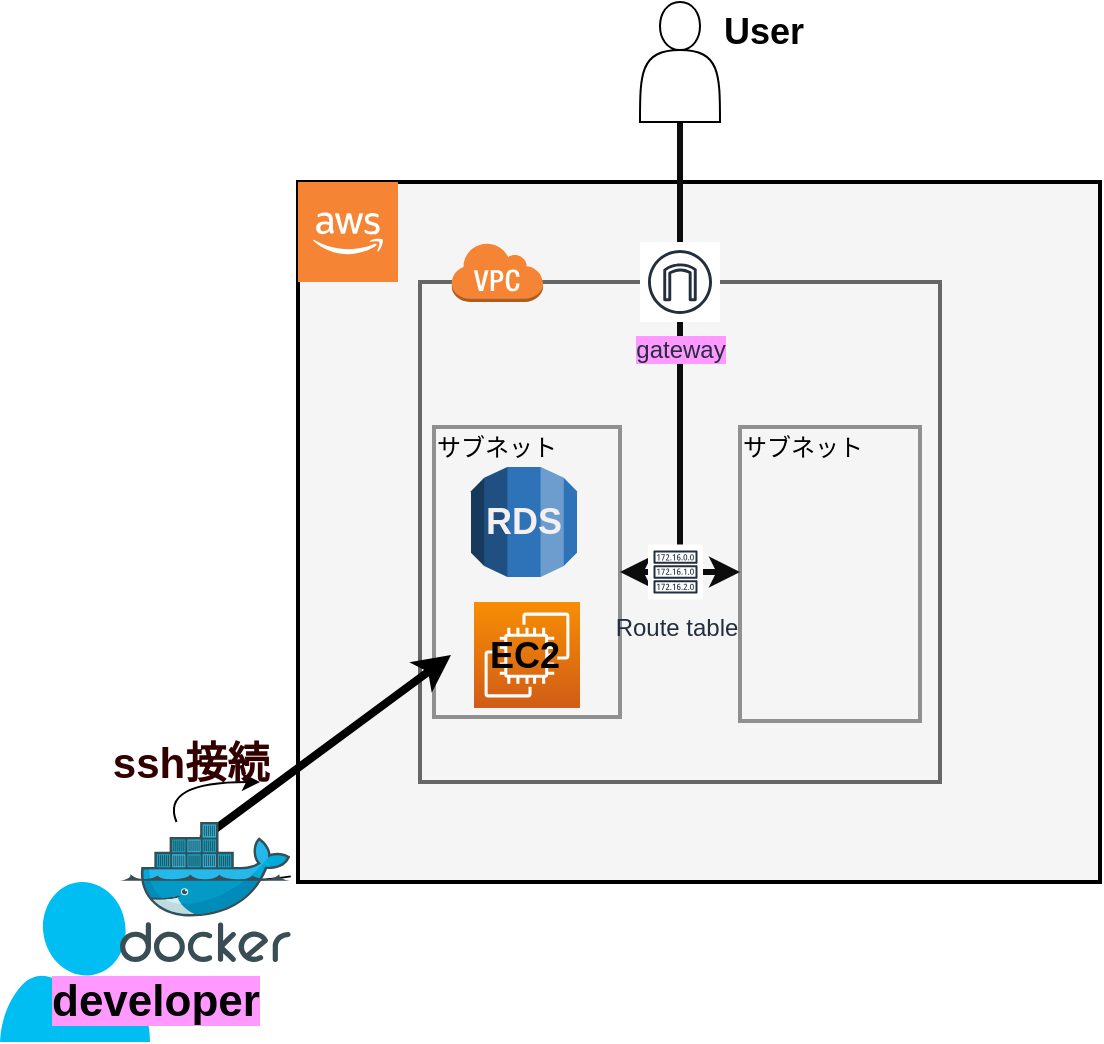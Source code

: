 <mxfile>
    <diagram id="_G0xx6pigjN42j6tCMDQ" name="ページ1">
        <mxGraphModel dx="839" dy="544" grid="1" gridSize="10" guides="1" tooltips="1" connect="1" arrows="1" fold="1" page="1" pageScale="1" pageWidth="827" pageHeight="1169" background="#ffffff" math="0" shadow="0">
            <root>
                <mxCell id="0"/>
                <mxCell id="1" parent="0"/>
                <mxCell id="2" value="" style="rounded=0;whiteSpace=wrap;html=1;fillColor=#f5f5f5;fontColor=#333333;strokeColor=#000000;strokeWidth=2;" parent="1" vertex="1">
                    <mxGeometry x="239" y="140" width="401" height="350" as="geometry"/>
                </mxCell>
                <mxCell id="4" value="" style="rounded=0;whiteSpace=wrap;html=1;strokeColor=#666666;strokeWidth=2;fillColor=#f5f5f5;fontColor=#333333;" parent="1" vertex="1">
                    <mxGeometry x="300" y="190" width="260" height="250" as="geometry"/>
                </mxCell>
                <mxCell id="3" value="" style="outlineConnect=0;dashed=0;verticalLabelPosition=bottom;verticalAlign=top;align=center;html=1;shape=mxgraph.aws3.cloud_2;fillColor=#F58534;gradientColor=none;strokeColor=#000000;strokeWidth=2;" parent="1" vertex="1">
                    <mxGeometry x="239" y="140" width="50" height="50" as="geometry"/>
                </mxCell>
                <mxCell id="G6akz1HMbs0-0mWIFRtQ-4" value="" style="outlineConnect=0;dashed=0;verticalLabelPosition=bottom;verticalAlign=top;align=center;html=1;shape=mxgraph.aws3.virtual_private_cloud;fillColor=#F58534;gradientColor=none;strokeColor=#000000;strokeWidth=2;" parent="1" vertex="1">
                    <mxGeometry x="315.5" y="170" width="46" height="30" as="geometry"/>
                </mxCell>
                <mxCell id="G6akz1HMbs0-0mWIFRtQ-5" value="" style="rounded=0;whiteSpace=wrap;html=1;strokeWidth=2;opacity=70;fillColor=#f5f5f5;fontColor=#333333;strokeColor=#666666;" parent="1" vertex="1">
                    <mxGeometry x="307" y="262.5" width="93" height="145" as="geometry"/>
                </mxCell>
                <mxCell id="G6akz1HMbs0-0mWIFRtQ-6" value="" style="rounded=0;whiteSpace=wrap;html=1;strokeColor=#666666;strokeWidth=2;opacity=70;fillColor=#f5f5f5;fontColor=#333333;" parent="1" vertex="1">
                    <mxGeometry x="460" y="262.5" width="90" height="147" as="geometry"/>
                </mxCell>
                <mxCell id="G6akz1HMbs0-0mWIFRtQ-8" value="サブネット" style="text;html=1;strokeColor=none;fillColor=none;align=center;verticalAlign=middle;whiteSpace=wrap;rounded=0;strokeWidth=2;opacity=70;fontColor=#000000;" parent="1" vertex="1">
                    <mxGeometry x="307" y="262.5" width="63" height="20" as="geometry"/>
                </mxCell>
                <mxCell id="G6akz1HMbs0-0mWIFRtQ-10" value="サブネット" style="text;html=1;strokeColor=none;fillColor=none;align=center;verticalAlign=middle;whiteSpace=wrap;rounded=0;strokeWidth=2;opacity=70;fontColor=#000000;" parent="1" vertex="1">
                    <mxGeometry x="460" y="262.5" width="63" height="20" as="geometry"/>
                </mxCell>
                <mxCell id="G6akz1HMbs0-0mWIFRtQ-11" value="" style="sketch=0;points=[[0,0,0],[0.25,0,0],[0.5,0,0],[0.75,0,0],[1,0,0],[0,1,0],[0.25,1,0],[0.5,1,0],[0.75,1,0],[1,1,0],[0,0.25,0],[0,0.5,0],[0,0.75,0],[1,0.25,0],[1,0.5,0],[1,0.75,0]];outlineConnect=0;fontColor=#232F3E;gradientColor=#F78E04;gradientDirection=north;fillColor=#D05C17;strokeColor=#ffffff;dashed=0;verticalLabelPosition=bottom;verticalAlign=top;align=center;html=1;fontSize=12;fontStyle=0;aspect=fixed;shape=mxgraph.aws4.resourceIcon;resIcon=mxgraph.aws4.ec2;strokeWidth=2;" parent="1" vertex="1">
                    <mxGeometry x="327" y="350" width="53" height="53" as="geometry"/>
                </mxCell>
                <mxCell id="G6akz1HMbs0-0mWIFRtQ-13" value="" style="curved=1;endArrow=classic;html=1;fontColor=#000000;startArrow=none;" parent="1" source="G6akz1HMbs0-0mWIFRtQ-18" edge="1">
                    <mxGeometry width="50" height="50" relative="1" as="geometry">
                        <mxPoint x="170" y="490" as="sourcePoint"/>
                        <mxPoint x="220" y="440" as="targetPoint"/>
                        <Array as="points">
                            <mxPoint x="170" y="440"/>
                        </Array>
                    </mxGeometry>
                </mxCell>
                <mxCell id="G6akz1HMbs0-0mWIFRtQ-23" value="" style="verticalLabelPosition=bottom;html=1;verticalAlign=top;align=center;strokeColor=none;fillColor=#00BEF2;shape=mxgraph.azure.user;strokeWidth=2;fontSize=22;fontColor=#000000;" parent="1" vertex="1">
                    <mxGeometry x="90" y="490" width="75" height="80" as="geometry"/>
                </mxCell>
                <mxCell id="G6akz1HMbs0-0mWIFRtQ-15" value="" style="endArrow=classic;html=1;strokeColor=#000000;fontColor=#000000;strokeWidth=4;entryX=0;entryY=0.5;entryDx=0;entryDy=0;" parent="1" target="5" edge="1">
                    <mxGeometry width="50" height="50" relative="1" as="geometry">
                        <mxPoint x="190.89" y="468.5" as="sourcePoint"/>
                        <mxPoint x="191" y="370" as="targetPoint"/>
                        <Array as="points"/>
                    </mxGeometry>
                </mxCell>
                <mxCell id="G6akz1HMbs0-0mWIFRtQ-16" value="&lt;font style=&quot;font-size: 22px;&quot;&gt;&lt;b style=&quot;background-color: rgb(255, 153, 255);&quot;&gt;developer&lt;/b&gt;&lt;/font&gt;" style="text;strokeColor=none;fillColor=none;align=left;verticalAlign=middle;spacingLeft=4;spacingRight=4;overflow=hidden;points=[[0,0.5],[1,0.5]];portConstraint=eastwest;rotatable=0;whiteSpace=wrap;html=1;strokeWidth=2;fontColor=#000000;" parent="1" vertex="1">
                    <mxGeometry x="110" y="530" width="125" height="40" as="geometry"/>
                </mxCell>
                <mxCell id="G6akz1HMbs0-0mWIFRtQ-22" value="" style="curved=1;endArrow=none;html=1;fontColor=#000000;" parent="1" target="G6akz1HMbs0-0mWIFRtQ-18" edge="1">
                    <mxGeometry width="50" height="50" relative="1" as="geometry">
                        <mxPoint x="170" y="490" as="sourcePoint"/>
                        <mxPoint x="220" y="440" as="targetPoint"/>
                        <Array as="points">
                            <mxPoint x="220" y="490"/>
                        </Array>
                    </mxGeometry>
                </mxCell>
                <mxCell id="G6akz1HMbs0-0mWIFRtQ-18" value="" style="sketch=0;aspect=fixed;html=1;points=[];align=center;image;fontSize=12;image=img/lib/mscae/Docker.svg;strokeColor=#000000;strokeWidth=2;fontColor=#000000;" parent="1" vertex="1">
                    <mxGeometry x="150" y="460" width="85.37" height="70" as="geometry"/>
                </mxCell>
                <mxCell id="5" value="&lt;span style=&quot;font-size: 18px;&quot;&gt;&lt;b style=&quot;&quot;&gt;&lt;font color=&quot;#030303&quot;&gt;EC2&lt;/font&gt;&lt;/b&gt;&lt;/span&gt;" style="text;html=1;strokeColor=none;fillColor=none;align=center;verticalAlign=middle;whiteSpace=wrap;rounded=0;strokeWidth=1;" parent="1" vertex="1">
                    <mxGeometry x="315.5" y="355.75" width="73" height="41.5" as="geometry"/>
                </mxCell>
                <mxCell id="6" value="" style="outlineConnect=0;dashed=0;verticalLabelPosition=bottom;verticalAlign=top;align=center;html=1;shape=mxgraph.aws3.rds;fillColor=#2E73B8;gradientColor=none;labelBackgroundColor=none;strokeWidth=1;fontFamily=Helvetica;fontSize=18;fontColor=#000000;" parent="1" vertex="1">
                    <mxGeometry x="325.5" y="282.5" width="53" height="55" as="geometry"/>
                </mxCell>
                <mxCell id="7" value="&lt;b&gt;&lt;font color=&quot;#f4f0f0&quot;&gt;RDS&lt;/font&gt;&lt;/b&gt;" style="text;html=1;strokeColor=none;fillColor=none;align=center;verticalAlign=middle;whiteSpace=wrap;rounded=0;labelBackgroundColor=none;strokeWidth=1;fontFamily=Helvetica;fontSize=18;fontColor=#000000;" parent="1" vertex="1">
                    <mxGeometry x="322" y="295" width="60" height="30" as="geometry"/>
                </mxCell>
                <mxCell id="9" value="" style="endArrow=classic;startArrow=none;html=1;strokeColor=#0d0c0c;strokeWidth=3;fontFamily=Helvetica;fontSize=18;fontColor=#030303;exitX=1;exitY=0.5;exitDx=0;exitDy=0;" parent="1" source="12" edge="1">
                    <mxGeometry width="50" height="50" relative="1" as="geometry">
                        <mxPoint x="420" y="380" as="sourcePoint"/>
                        <mxPoint x="460" y="335" as="targetPoint"/>
                    </mxGeometry>
                </mxCell>
                <mxCell id="11" value="" style="endArrow=classic;html=1;strokeColor=#0d0c0c;strokeWidth=3;fontFamily=Helvetica;fontSize=18;fontColor=#030303;" parent="1" edge="1">
                    <mxGeometry width="50" height="50" relative="1" as="geometry">
                        <mxPoint x="430" y="330" as="sourcePoint"/>
                        <mxPoint x="430" y="90" as="targetPoint"/>
                    </mxGeometry>
                </mxCell>
                <mxCell id="G6akz1HMbs0-0mWIFRtQ-24" value="gateway" style="sketch=0;outlineConnect=0;fontColor=#232F3E;gradientColor=none;strokeColor=#232F3E;fillColor=#ffffff;dashed=0;verticalLabelPosition=bottom;verticalAlign=top;align=center;html=1;fontSize=12;fontStyle=0;aspect=fixed;shape=mxgraph.aws4.resourceIcon;resIcon=mxgraph.aws4.internet_gateway;labelBackgroundColor=#FF99FF;strokeWidth=2;" parent="1" vertex="1">
                    <mxGeometry x="410" y="170" width="40" height="40" as="geometry"/>
                </mxCell>
                <mxCell id="13" value="" style="endArrow=none;startArrow=classic;html=1;strokeColor=#0d0c0c;strokeWidth=3;fontFamily=Helvetica;fontSize=18;fontColor=#030303;exitX=1;exitY=0.5;exitDx=0;exitDy=0;" parent="1" source="G6akz1HMbs0-0mWIFRtQ-5" target="12" edge="1">
                    <mxGeometry width="50" height="50" relative="1" as="geometry">
                        <mxPoint x="400.0" y="335.0" as="sourcePoint"/>
                        <mxPoint x="460.0" y="335.0" as="targetPoint"/>
                    </mxGeometry>
                </mxCell>
                <mxCell id="12" value="Route table" style="sketch=0;outlineConnect=0;fontColor=#232F3E;gradientColor=none;strokeColor=#232F3E;fillColor=#ffffff;dashed=0;verticalLabelPosition=bottom;verticalAlign=top;align=center;html=1;fontSize=12;fontStyle=0;aspect=fixed;shape=mxgraph.aws4.resourceIcon;resIcon=mxgraph.aws4.route_table;labelBackgroundColor=none;strokeWidth=1;fontFamily=Helvetica;" parent="1" vertex="1">
                    <mxGeometry x="414" y="321.25" width="27.5" height="27.5" as="geometry"/>
                </mxCell>
                <mxCell id="14" value="" style="shape=actor;whiteSpace=wrap;html=1;labelBackgroundColor=none;strokeWidth=1;fontFamily=Helvetica;fontSize=18;fontColor=#030303;" parent="1" vertex="1">
                    <mxGeometry x="410" y="50" width="40" height="60" as="geometry"/>
                </mxCell>
                <mxCell id="15" value="&lt;b&gt;User&lt;/b&gt;" style="text;html=1;strokeColor=none;fillColor=none;align=center;verticalAlign=middle;whiteSpace=wrap;rounded=0;labelBackgroundColor=none;strokeWidth=1;fontFamily=Helvetica;fontSize=18;fontColor=#030303;" parent="1" vertex="1">
                    <mxGeometry x="441.5" y="50" width="60" height="30" as="geometry"/>
                </mxCell>
                <mxCell id="16" value="&lt;font color=&quot;#330000&quot; size=&quot;1&quot;&gt;&lt;b style=&quot;font-size: 21px;&quot;&gt;ssh接続&lt;/b&gt;&lt;/font&gt;" style="text;html=1;align=center;verticalAlign=middle;resizable=0;points=[];autosize=1;strokeColor=none;fillColor=none;" vertex="1" parent="1">
                    <mxGeometry x="135.37" y="409.5" width="100" height="40" as="geometry"/>
                </mxCell>
            </root>
        </mxGraphModel>
    </diagram>
</mxfile>
